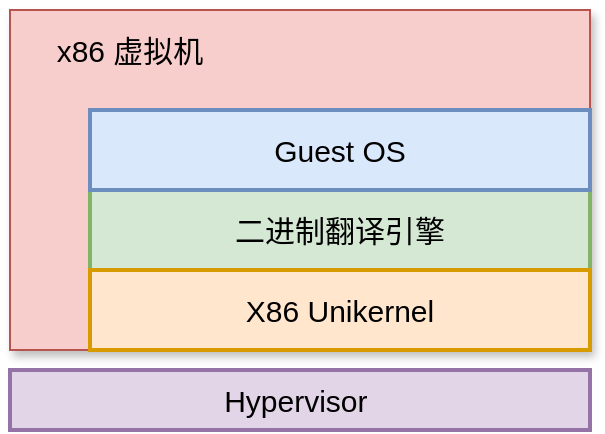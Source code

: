 <mxfile version="17.4.2" type="device"><diagram id="6A33YNNAumB7MYZeX0kF" name="第 1 页"><mxGraphModel dx="1102" dy="1025" grid="1" gridSize="10" guides="1" tooltips="1" connect="1" arrows="1" fold="1" page="1" pageScale="1" pageWidth="1169" pageHeight="827" math="0" shadow="0"><root><mxCell id="0"/><mxCell id="1" parent="0"/><mxCell id="ilwvldRs2LF4P6J8dBxq-4" value="" style="rounded=0;whiteSpace=wrap;html=1;shadow=1;fillColor=#f8cecc;strokeColor=#b85450;" parent="1" vertex="1"><mxGeometry x="170" y="250" width="290" height="170" as="geometry"/></mxCell><mxCell id="HFxFIARsH69i7TdEn2C6-1" value="二进制翻译引擎" style="rounded=0;whiteSpace=wrap;html=1;fillColor=#d5e8d4;strokeColor=#82b366;fontSize=15;strokeWidth=2;glass=0;sketch=0;shadow=0;" parent="1" vertex="1"><mxGeometry x="210" y="340" width="250" height="40" as="geometry"/></mxCell><mxCell id="HFxFIARsH69i7TdEn2C6-2" value="X86 Unikernel" style="rounded=0;whiteSpace=wrap;html=1;fillColor=#ffe6cc;strokeColor=#d79b00;fontSize=15;strokeWidth=2;glass=0;sketch=0;shadow=0;" parent="1" vertex="1"><mxGeometry x="210" y="380" width="250" height="40" as="geometry"/></mxCell><mxCell id="0bXOZb56rKLoZrJUqtOD-6" value="x86 虚拟机" style="text;html=1;strokeColor=none;fillColor=none;align=center;verticalAlign=middle;whiteSpace=wrap;rounded=0;fontSize=15;shadow=1;" parent="1" vertex="1"><mxGeometry x="170" y="250" width="120" height="40" as="geometry"/></mxCell><mxCell id="Ow_WIXItOcsbwUhfGyvj-3" value="Hypervisor&amp;nbsp;" style="rounded=0;whiteSpace=wrap;html=1;fillColor=#e1d5e7;strokeColor=#9673a6;fontSize=15;strokeWidth=2;glass=0;sketch=0;shadow=0;" parent="1" vertex="1"><mxGeometry x="170" y="430" width="290" height="30" as="geometry"/></mxCell><mxCell id="ilwvldRs2LF4P6J8dBxq-1" value="Guest OS" style="rounded=0;whiteSpace=wrap;html=1;fillColor=#dae8fc;strokeColor=#6c8ebf;fontSize=15;strokeWidth=2;glass=0;sketch=0;shadow=0;" parent="1" vertex="1"><mxGeometry x="210" y="300" width="250" height="40" as="geometry"/></mxCell></root></mxGraphModel></diagram></mxfile>